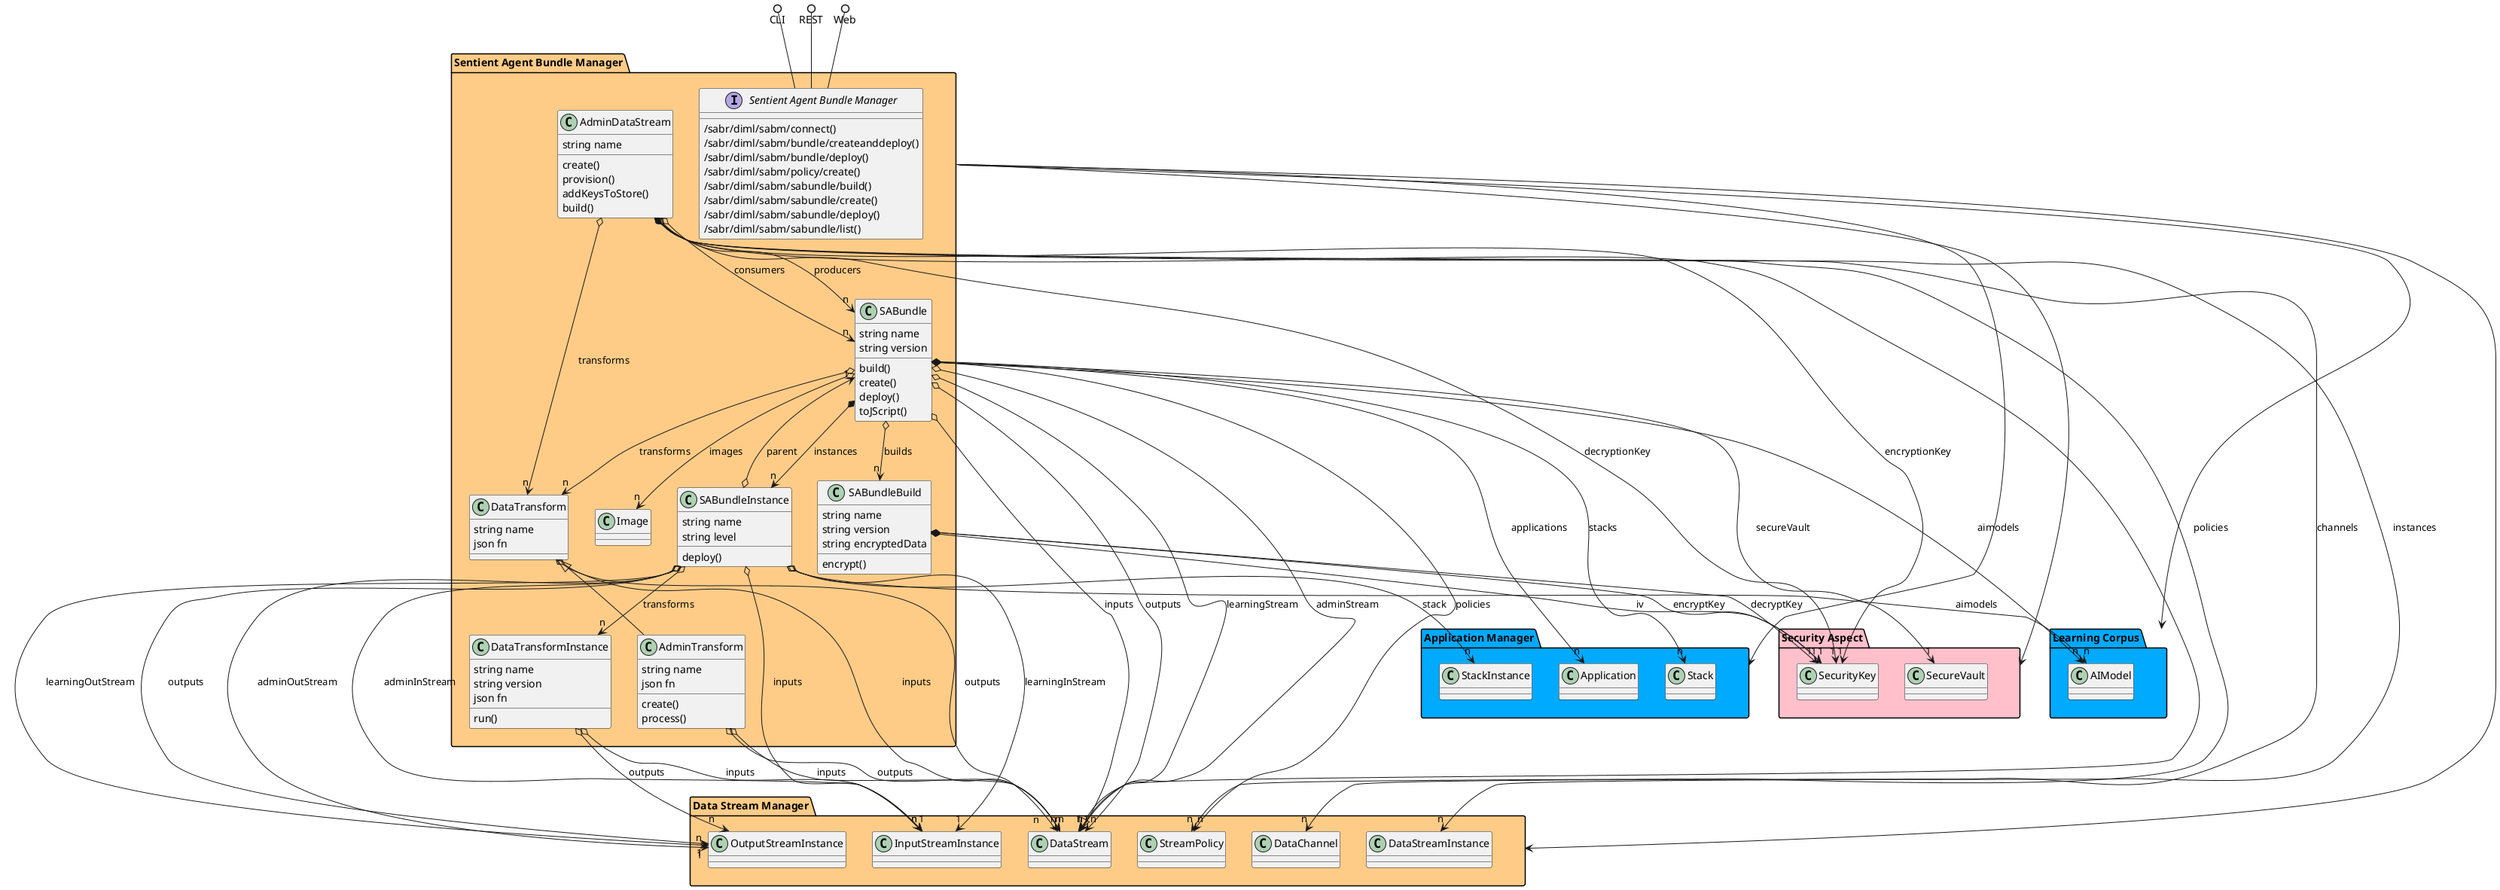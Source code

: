 @startuml


package "Data Stream Manager" #ffcc88 {

        class StreamPolicy {
        }

        class DataChannel {
        }

        class DataStreamInstance {
        }

        class DataStream {
        }

        class InputStreamInstance {
        }

        class OutputStreamInstance {
        }
    }

package "Security Aspect" #pink {

        class SecurityKey {
        }

        class SecureVault {
        }
    }

package "Application Manager" #00aaff {

        class Application {
        }

        class Stack {
        }

        class StackInstance {
        }
    }

package "Learning Corpus" #00aaff {

        class AIModel {
        }
    }

package "Sentient Agent Bundle Manager" #ffcc88 {

        class DataTransform {
        }

        class SABundle {
        }

        class SABundleInstance {
        }

        class SABundleBuild {
        }

        class DataTransformInstance {
        }
    }


package "Sentient Agent Bundle Manager" #ffcc88 {

    interface "Sentient Agent Bundle Manager" as i {
            /sabr/diml/sabm/connect()
            /sabr/diml/sabm/bundle/createanddeploy()
            /sabr/diml/sabm/bundle/deploy()
            /sabr/diml/sabm/policy/create()
            /sabr/diml/sabm/sabundle/build()
            /sabr/diml/sabm/sabundle/create()
            /sabr/diml/sabm/sabundle/deploy()
            /sabr/diml/sabm/sabundle/list()

    }
}

CLI ()-- i
REST ()-- i
Web ()-- i

package "Sentient Agent Bundle Manager" #ffcc88 {
        class "AdminDataStream" {
                 string name
                             create()
                     provision()
                     addKeysToStore()
                     build()
            }
                AdminDataStream o--> "n" StreamPolicy : policies
                        AdminDataStream *--> "n" DataChannel : channels
                        AdminDataStream *--> "n" DataStreamInstance : instances
                        AdminDataStream o--> "n" DataTransform : transforms
                        AdminDataStream o--> "n" SABundle : consumers
                        AdminDataStream o--> "n" SABundle : producers
                        AdminDataStream o--> "1" SecurityKey : encryptionKey
                        AdminDataStream o--> "1" SecurityKey : decryptionKey


        DataStream <|-- AdminDataStream

    class "AdminTransform" {
                 string name
                 json fn
                             create()
                     process()
            }
                AdminTransform o--> "n" DataStream : inputs
                        AdminTransform o--> "n" DataStream : outputs


        DataTransform <|-- AdminTransform

    class "DataTransform" {
                 string name
                 json fn
                    }
                DataTransform o--> "n" DataStream : inputs
                        DataTransform o--> "n" DataStream : outputs


    class "DataTransformInstance" {
                 string name
                 string version
                 json fn
                             run()
            }
                DataTransformInstance o--> "n" InputStreamInstance : inputs
                        DataTransformInstance o--> "n" OutputStreamInstance : outputs


    class "SABundle" {
                 string name
                 string version
                             build()
                     create()
                     deploy()
                     toJScript()
            }
                SABundle o--> "n" DataStream : inputs
                        SABundle o--> "n" DataStream : outputs
                        SABundle o--> "1" DataStream : learningStream
                        SABundle o--> "1" DataStream : adminStream
                        SABundle o--> "n" DataTransform : transforms
                        SABundle o--> "n" Application : applications
                        SABundle o--> "n" Stack : stacks
                        SABundle o--> "n" AIModel : aimodels
                        SABundle *--> "n" SABundleInstance : instances
                        SABundle *--> "1" SecureVault : secureVault
                        SABundle o--> "n" StreamPolicy : policies
                        SABundle o--> "n" SABundleBuild : builds
                        SABundle o--> "n" Image : images


    class "SABundleBuild" {
                 string name
                 string version
                 string encryptedData
                             encrypt()
            }
                SABundleBuild *--> "1" SecurityKey : encryptKey
                        SABundleBuild *--> "1" SecurityKey : decryptKey
                        SABundleBuild *--> "1" SecurityKey : iv


    class "SABundleInstance" {
                 string name
                 string level
                             deploy()
            }
                SABundleInstance o--> "1" SABundle : parent
                        SABundleInstance o--> "n" InputStreamInstance : inputs
                        SABundleInstance o--> "n" OutputStreamInstance : outputs
                        SABundleInstance o--> "1" InputStreamInstance : learningInStream
                        SABundleInstance o--> "1" InputStreamInstance : adminInStream
                        SABundleInstance o--> "1" OutputStreamInstance : learningOutStream
                        SABundleInstance o--> "1" OutputStreamInstance : adminOutStream
                        SABundleInstance o--> "n" StackInstance : stack
                        SABundleInstance o--> "n" AIModel : aimodels
                        SABundleInstance o--> "n" DataTransformInstance : transforms



}


    "Sentient Agent Bundle Manager" --> "Data Stream Manager"

    "Sentient Agent Bundle Manager" --> "Security Aspect"

    "Sentient Agent Bundle Manager" --> "Application Manager"

    "Sentient Agent Bundle Manager" --> "Learning Corpus"


@enduml
